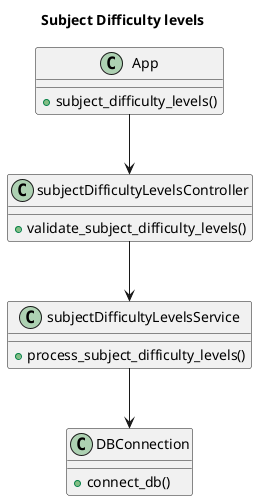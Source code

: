 @startuml ""
title Subject Difficulty levels

class App {
    +subject_difficulty_levels()
}

class subjectDifficultyLevelsController {
    +validate_subject_difficulty_levels()
}

class subjectDifficultyLevelsService {
    +process_subject_difficulty_levels()
}

class DBConnection {
    +connect_db()
}

App --> subjectDifficultyLevelsController
subjectDifficultyLevelsController --> subjectDifficultyLevelsService 
subjectDifficultyLevelsService --> DBConnection

@enduml
